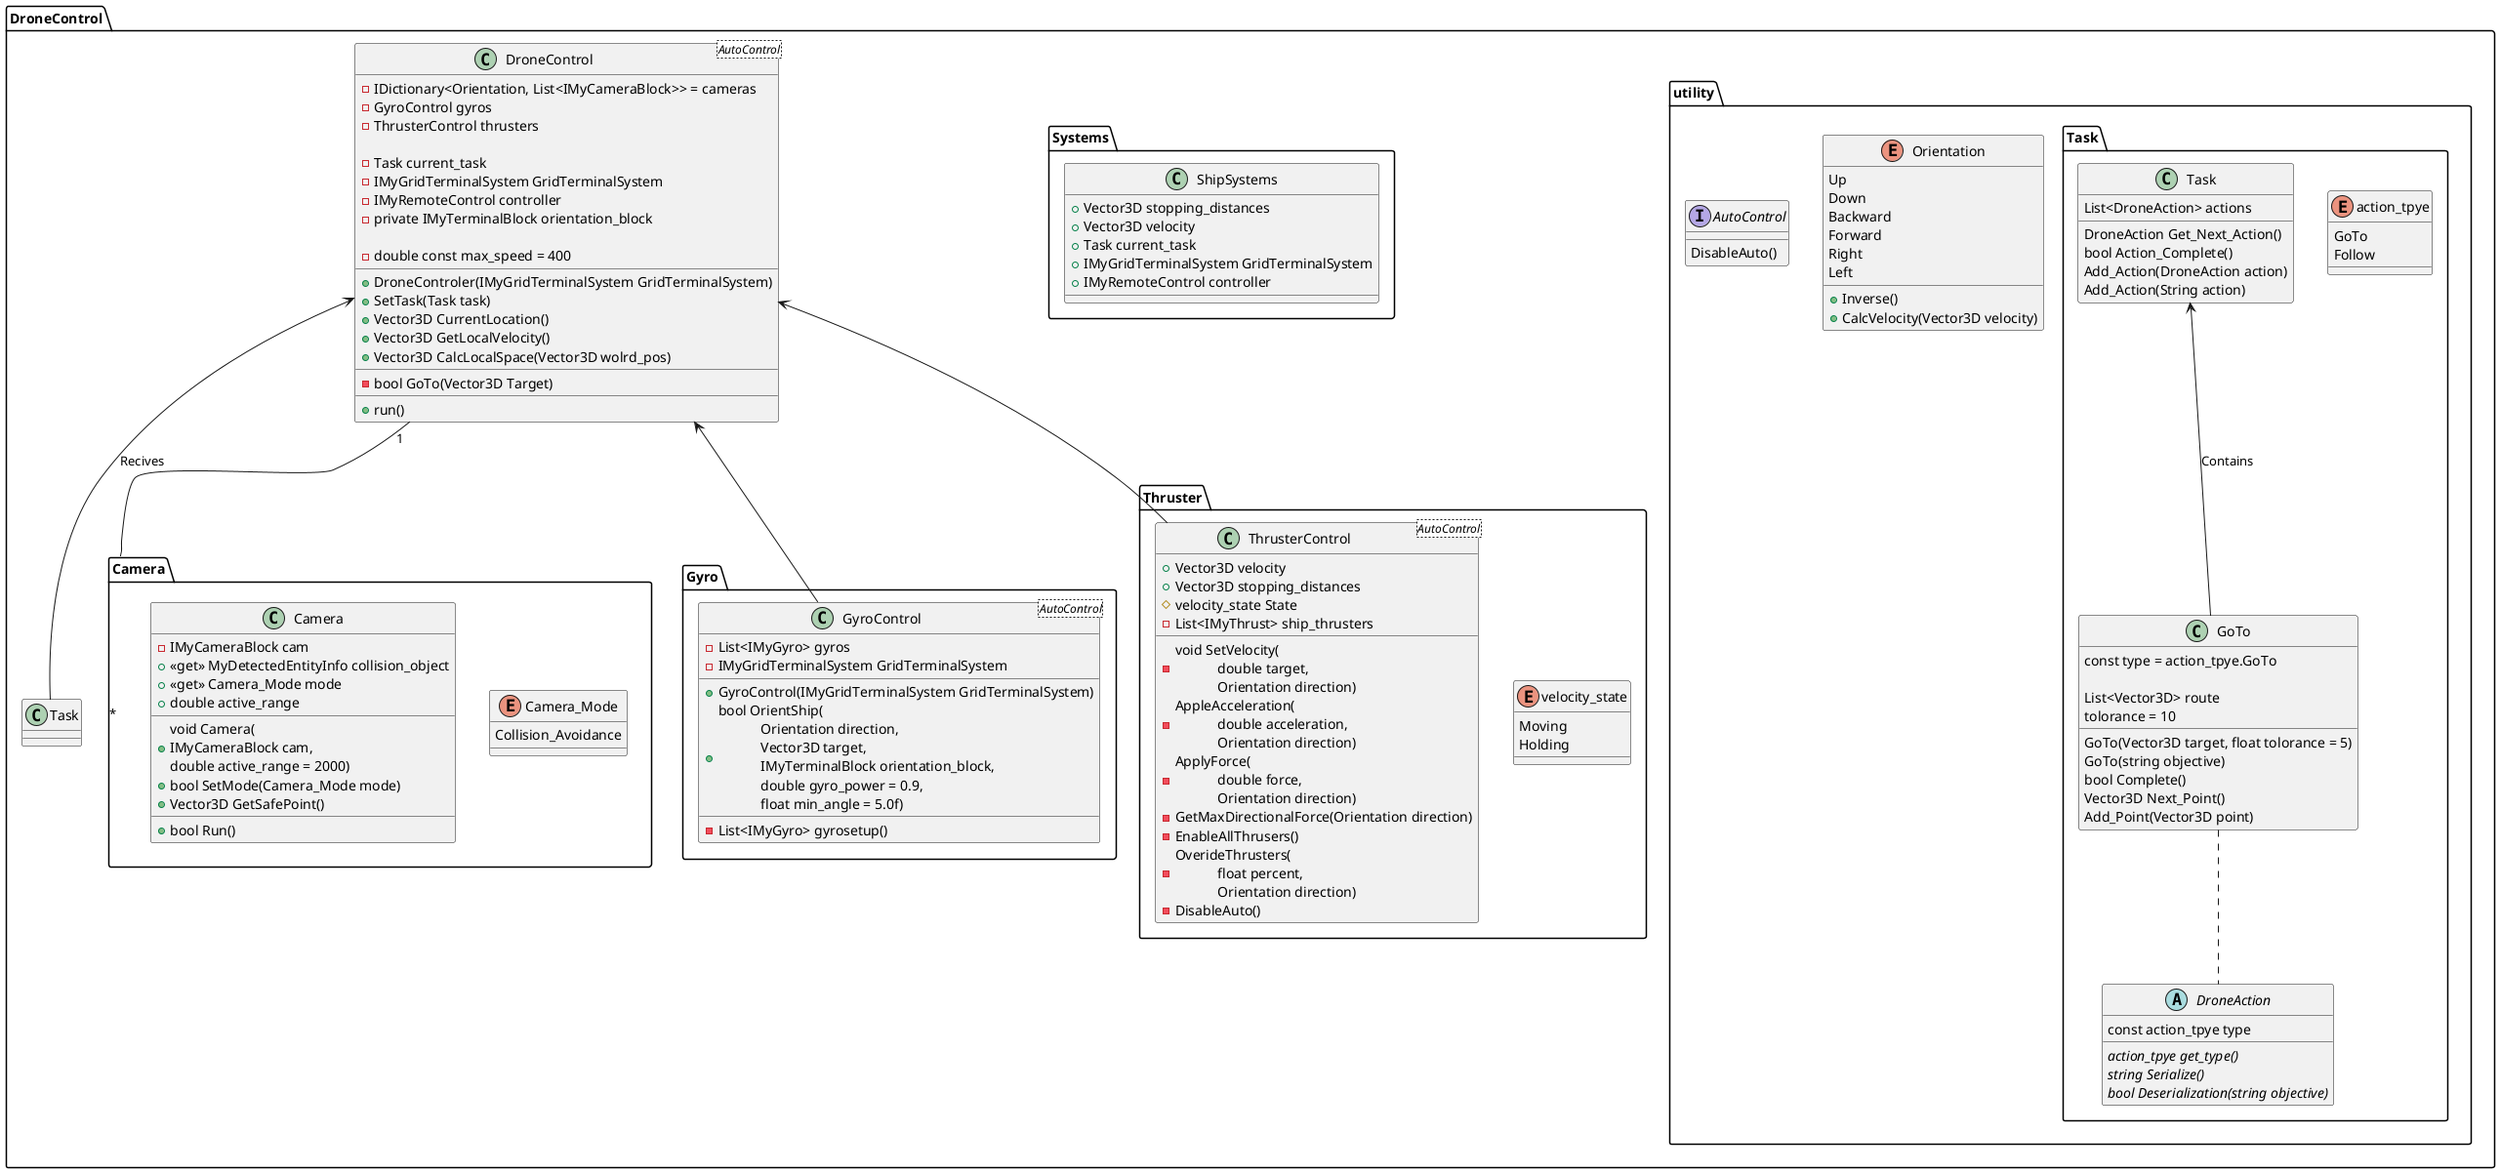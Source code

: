 @startuml
package DroneControl {

    package utility {
        enum Orientation {
            Up
            Down
            Backward
            Forward
            Right
            Left

            +Inverse()
            +CalcVelocity(Vector3D velocity)
        }

        interface AutoControl {
            DisableAuto()
        }

        package Task {

            enum action_tpye {
                GoTo
                Follow
            }

            abstract DroneAction {
                const action_tpye type

                {abstract} action_tpye get_type()
                {abstract} string Serialize()
                {abstract} bool Deserialization(string objective)
            }

            class GoTo {
                const type = action_tpye.GoTo

                List<Vector3D> route
                tolorance = 10

                GoTo(Vector3D target, float tolorance = 5)
                GoTo(string objective)
                bool Complete()
                Vector3D Next_Point()
                Add_Point(Vector3D point)
            }     

            class Task {
                List<DroneAction> actions

                DroneAction Get_Next_Action()
                bool Action_Complete()
                Add_Action(DroneAction action)
                Add_Action(String action)
            }

            GoTo .. DroneAction
            Task <-- GoTo : Contains
        }
    }

    package Systems {
        class ShipSystems{
            +Vector3D stopping_distances
            +Vector3D velocity
            +Task current_task
            +IMyGridTerminalSystem GridTerminalSystem
            +IMyRemoteControl controller
        }
    }

    package Camera {
        enum Camera_Mode {
            Collision_Avoidance
        }

        class Camera {
            -IMyCameraBlock cam
            +<<get>> MyDetectedEntityInfo collision_object
            +<<get>> Camera_Mode mode
            +double active_range
            __
            +void Camera(\nIMyCameraBlock cam,\ndouble active_range = 2000)
            +bool SetMode(Camera_Mode mode)
            +Vector3D GetSafePoint()
            __
            +bool Run()
        }
    }

    package Gyro {
        class GyroControl <AutoControl>{
            -List<IMyGyro> gyros
            -IMyGridTerminalSystem GridTerminalSystem
            __
            +GyroControl(IMyGridTerminalSystem GridTerminalSystem)
            +bool OrientShip(\n\
            Orientation direction,\n\
            Vector3D target,\n\
            IMyTerminalBlock orientation_block,\n\
            double gyro_power = 0.9,\n\
            float min_angle = 5.0f)
            __
            -List<IMyGyro> gyrosetup()
        }
    }

    package Thruster {
        enum velocity_state
        {
            Moving
            Holding
        }

        class ThrusterControl <AutoControl>{
            
            +Vector3D velocity
            +Vector3D stopping_distances
            #velocity_state State
            -List<IMyThrust> ship_thrusters

            -void SetVelocity(\n\
            double target,\n\
            Orientation direction)
            -AppleAcceleration(\n\
            double acceleration,\n\
            Orientation direction)
            -ApplyForce(\n\
            double force,\n\
            Orientation direction)
            -GetMaxDirectionalForce(Orientation direction)
            -EnableAllThrusers()
            -OverideThrusters(\n\
            float percent,\n\
            Orientation direction)
            -DisableAuto()
        }
    }

    class DroneControl <AutoControl>{
        -IDictionary<Orientation, List<IMyCameraBlock>> = cameras
        -GyroControl gyros
        -ThrusterControl thrusters

        -Task current_task
        -IMyGridTerminalSystem GridTerminalSystem
        -IMyRemoteControl controller
        -private IMyTerminalBlock orientation_block

        -double const max_speed = 400
        __
        +DroneControler(IMyGridTerminalSystem GridTerminalSystem)
        +SetTask(Task task)
        +Vector3D CurrentLocation()
        +Vector3D GetLocalVelocity()
        +Vector3D CalcLocalSpace(Vector3D wolrd_pos)
        __
        -bool GoTo(Vector3D Target)
        __
        +run()
    }

    DroneControl <-- ThrusterControl
    DroneControl <-- GyroControl
    DroneControl <-- Task : Recives
    DroneControl "1" -- "*" Camera
}
@enduml

